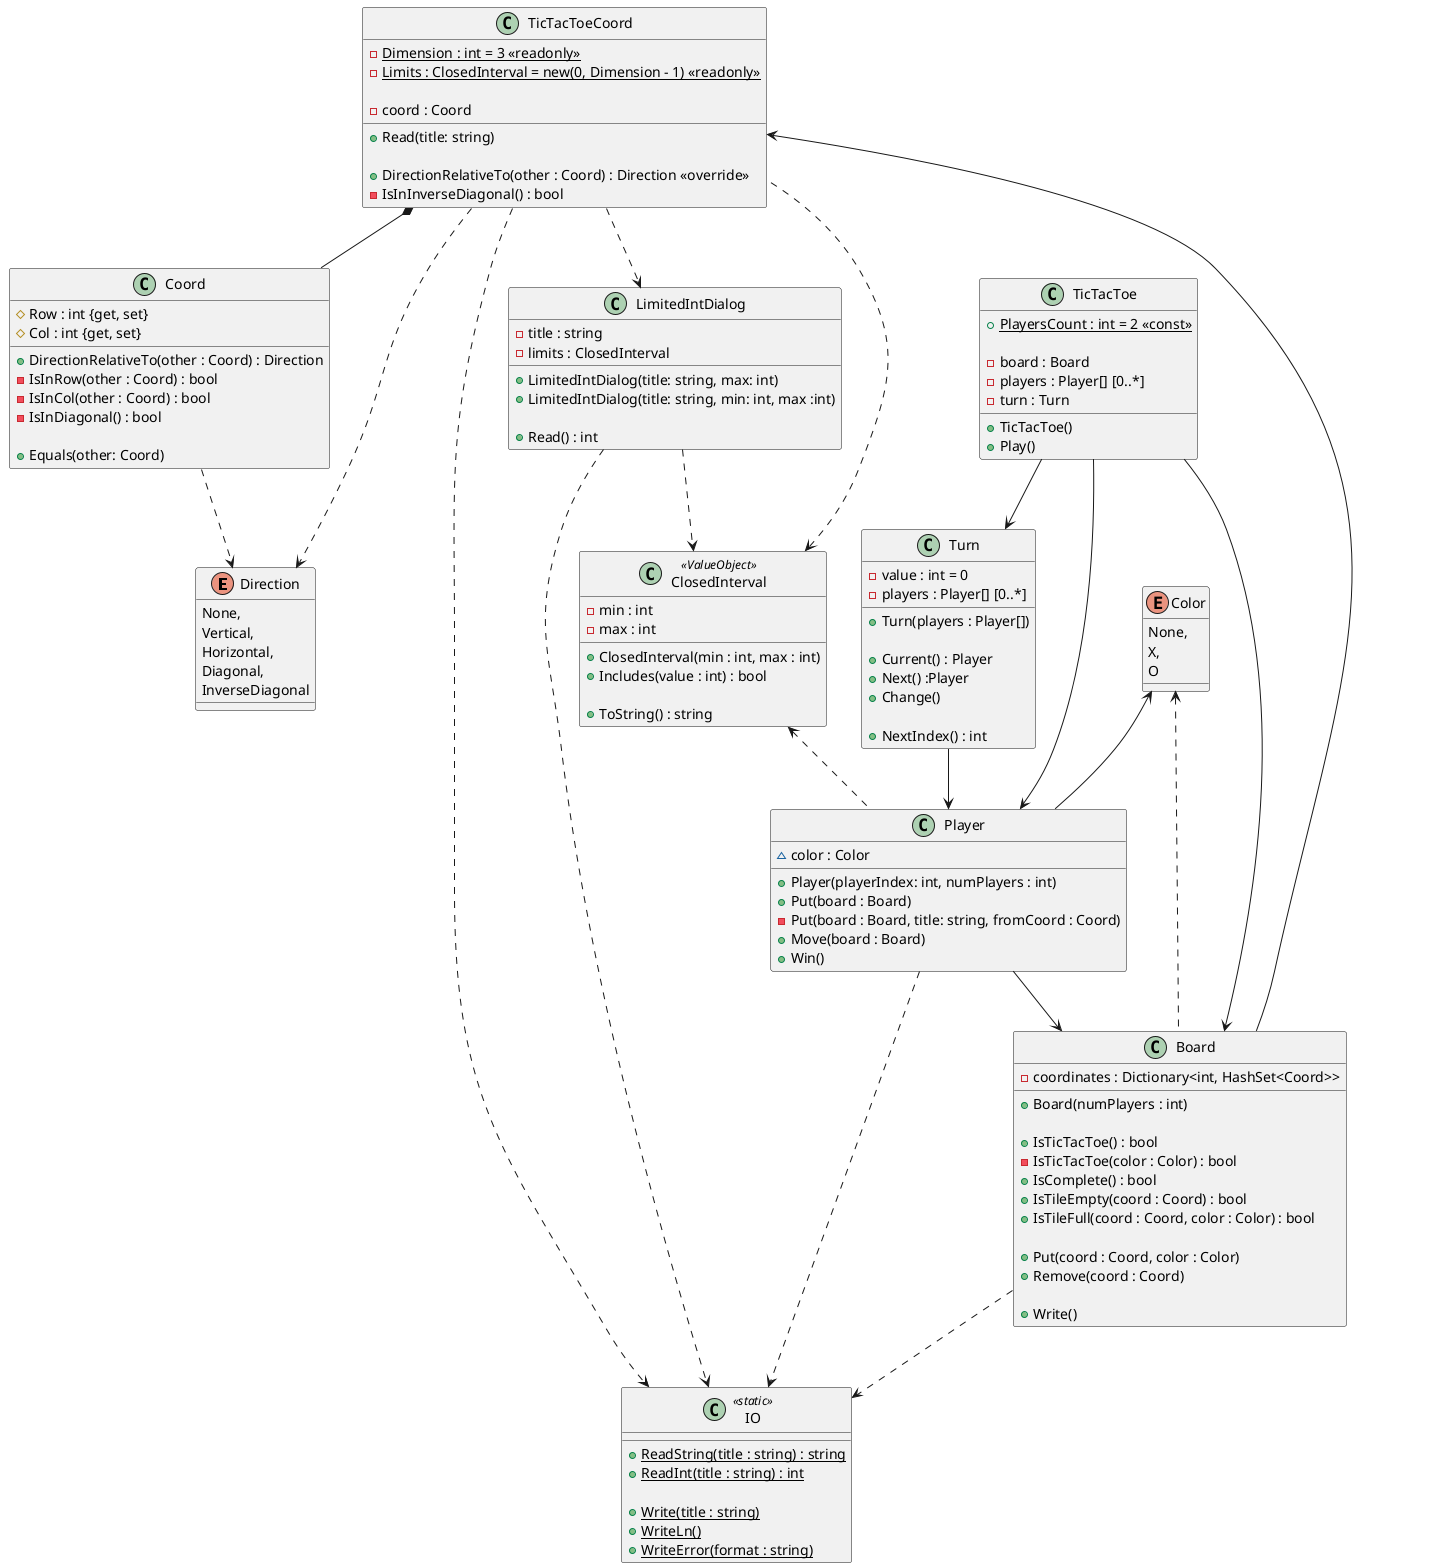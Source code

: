 @startuml

enum Direction
{
    None,
    Vertical,
    Horizontal,
    Diagonal,
    InverseDiagonal
}

enum Color
{
    None,
    X,
    O
}
Color <-- Player
Color <.. Board

class ClosedInterval <<ValueObject>>
{
    -min : int
    -max : int
    
    +ClosedInterval(min : int, max : int)
    +Includes(value : int) : bool
    
    +ToString() : string
}
ClosedInterval <.. TicTacToeCoord
ClosedInterval <.. Player

class LimitedIntDialog
{
    -title : string
    -limits : ClosedInterval
    
    +LimitedIntDialog(title: string, max: int)
    +LimitedIntDialog(title: string, min: int, max :int)
    
    +Read() : int
}
LimitedIntDialog ..> IO
LimitedIntDialog ..> ClosedInterval

class Coord
{
    #Row : int {get, set}
    #Col : int {get, set}
    
    +DirectionRelativeTo(other : Coord) : Direction
    -IsInRow(other : Coord) : bool
    -IsInCol(other : Coord) : bool
    -IsInDiagonal() : bool
    
    +Equals(other: Coord)
}
Coord ..> Direction

class TicTacToeCoord
{
    -{static} Dimension : int = 3 <<readonly>>
    -{field}{static} Limits : ClosedInterval = new(0, Dimension - 1) <<readonly>>
 
    -coord : Coord   
    +Read(title: string)
    
    +DirectionRelativeTo(other : Coord) : Direction <<override>>
    -IsInInverseDiagonal() : bool
}
TicTacToeCoord *-- Coord 
TicTacToeCoord ..> Direction
TicTacToeCoord ..> IO
TicTacToeCoord ..> LimitedIntDialog

class Board
{
    -coordinates : Dictionary<int, HashSet<Coord>>
        
    +Board(numPlayers : int)
    
    +IsTicTacToe() : bool
    -IsTicTacToe(color : Color) : bool
    +IsComplete() : bool
    +IsTileEmpty(coord : Coord) : bool
    +IsTileFull(coord : Coord, color : Color) : bool

    +Put(coord : Coord, color : Color)
    +Remove(coord : Coord)    
    
    +Write()
}
Board ..> IO
Board --> TicTacToeCoord

class Player
{
    ~color : Color
    
    +Player(playerIndex: int, numPlayers : int)
    +Put(board : Board)
    -Put(board : Board, title: string, fromCoord : Coord)
    +Move(board : Board)
    +Win()
}
Player --> Board
Player ..> IO

class Turn
{
    -value : int = 0
    -players : Player[] [0..*]
    
    +Turn(players : Player[])
    
    +Current() : Player
    +Next() :Player
    +Change()
    
    +NextIndex() : int
}
Turn --> Player

class TicTacToe
{
    +PlayersCount : int = 2 {static} <<const>>
    
    -board : Board 
    -players : Player[] [0..*]
    -turn : Turn
    
    +TicTacToe()
    +Play()
}
TicTacToe --> Board
TicTacToe --> Player
TicTacToe --> Turn

class IO <<static>>
{
    +ReadString(title : string) : string {static}
    +ReadInt(title : string) : int {static}
    
    +Write(title : string) {static}
    +WriteLn() {static}
    +WriteError(format : string) {static}
}

@enduml